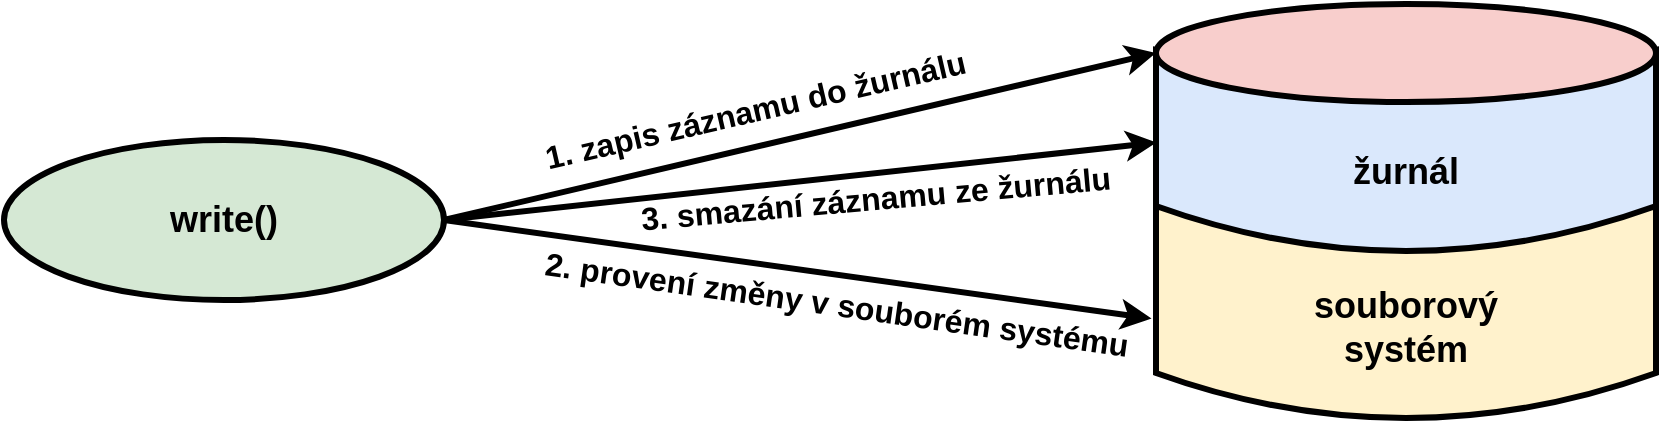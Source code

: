 <mxfile version="26.2.15">
  <diagram name="Page-1" id="hnb-dgsdLazNEUhqL7KP">
    <mxGraphModel dx="983" dy="580" grid="0" gridSize="10" guides="1" tooltips="1" connect="1" arrows="1" fold="1" page="1" pageScale="1" pageWidth="1169" pageHeight="827" math="0" shadow="0">
      <root>
        <mxCell id="0" />
        <mxCell id="1" parent="0" />
        <mxCell id="ixp1-Cj3Stt_EI4cemVe-1" value="&lt;font style=&quot;font-size: 18px;&quot;&gt;&lt;b style=&quot;&quot;&gt;write()&lt;/b&gt;&lt;/font&gt;" style="ellipse;whiteSpace=wrap;html=1;strokeWidth=3;fillColor=#d5e8d4;strokeColor=#000000;" parent="1" vertex="1">
          <mxGeometry x="90" y="360" width="220" height="80" as="geometry" />
        </mxCell>
        <mxCell id="ixp1-Cj3Stt_EI4cemVe-17" value="" style="endArrow=classic;html=1;rounded=0;exitX=1;exitY=0.5;exitDx=0;exitDy=0;entryX=0;entryY=0.5;entryDx=0;entryDy=0;strokeWidth=3;" parent="1" source="ixp1-Cj3Stt_EI4cemVe-1" target="ixp1-Cj3Stt_EI4cemVe-14" edge="1">
          <mxGeometry width="50" height="50" relative="1" as="geometry">
            <mxPoint x="430" y="330" as="sourcePoint" />
            <mxPoint x="480" y="280" as="targetPoint" />
          </mxGeometry>
        </mxCell>
        <mxCell id="ixp1-Cj3Stt_EI4cemVe-18" value="" style="endArrow=classic;html=1;rounded=0;entryX=0.579;entryY=0.001;entryDx=0;entryDy=0;strokeWidth=3;entryPerimeter=0;" parent="1" target="ixp1-Cj3Stt_EI4cemVe-13" edge="1">
          <mxGeometry width="50" height="50" relative="1" as="geometry">
            <mxPoint x="310" y="400" as="sourcePoint" />
            <mxPoint x="630" y="326" as="targetPoint" />
          </mxGeometry>
        </mxCell>
        <mxCell id="ixp1-Cj3Stt_EI4cemVe-19" value="" style="endArrow=classic;html=1;rounded=0;strokeWidth=3;entryX=0.469;entryY=-0.009;entryDx=0;entryDy=0;entryPerimeter=0;" parent="1" target="ixp1-Cj3Stt_EI4cemVe-15" edge="1">
          <mxGeometry width="50" height="50" relative="1" as="geometry">
            <mxPoint x="310" y="400" as="sourcePoint" />
            <mxPoint x="616" y="475" as="targetPoint" />
          </mxGeometry>
        </mxCell>
        <mxCell id="ixp1-Cj3Stt_EI4cemVe-21" value="&lt;b&gt;&lt;font style=&quot;font-size: 16px;&quot;&gt;2. provení změny v souborém systému&lt;/font&gt;&lt;/b&gt;" style="text;html=1;align=center;verticalAlign=middle;whiteSpace=wrap;rounded=0;rotation=8;" parent="1" vertex="1">
          <mxGeometry x="356.5" y="430.17" width="299.49" height="24" as="geometry" />
        </mxCell>
        <mxCell id="ixp1-Cj3Stt_EI4cemVe-22" value="&lt;b&gt;&lt;font style=&quot;font-size: 16px;&quot;&gt;1. zapis záznamu do žurnálu&lt;/font&gt;&lt;/b&gt;" style="text;html=1;align=left;verticalAlign=middle;whiteSpace=wrap;rounded=0;rotation=347;" parent="1" vertex="1">
          <mxGeometry x="354.94" y="323.37" width="291.04" height="27" as="geometry" />
        </mxCell>
        <mxCell id="ixp1-Cj3Stt_EI4cemVe-23" value="&lt;b&gt;&lt;font style=&quot;font-size: 16px;&quot;&gt;3. smazání záznamu ze žurnálu&lt;/font&gt;&lt;/b&gt;" style="text;html=1;align=center;verticalAlign=middle;whiteSpace=wrap;rounded=0;rotation=-5;" parent="1" vertex="1">
          <mxGeometry x="391" y="374" width="270" height="30" as="geometry" />
        </mxCell>
        <mxCell id="ixp1-Cj3Stt_EI4cemVe-13" value="" style="shape=dataStorage;whiteSpace=wrap;html=1;fixedSize=1;rotation=-90;size=12.5;fillColor=#dae8fc;strokeColor=#000000;strokeWidth=3;container=0;" parent="1" vertex="1">
          <mxGeometry x="736" y="245" width="110" height="250" as="geometry" />
        </mxCell>
        <mxCell id="ixp1-Cj3Stt_EI4cemVe-14" value="&lt;span style=&quot;color: rgba(0, 0, 0, 0); font-family: monospace; font-size: 0px; text-align: start; text-wrap-mode: nowrap;&quot;&gt;%3CmxGraphModel%3E%3Croot%3E%3CmxCell%20id%3D%220%22%2F%3E%3CmxCell%20id%3D%221%22%20parent%3D%220%22%2F%3E%3CmxCell%20id%3D%222%22%20value%3D%22%22%20style%3D%22endArrow%3Dnone%3Bhtml%3D1%3Brounded%3D0%3BentryX%3D0%3BentryY%3D0.5%3BentryDx%3D0%3BentryDy%3D0%3B%22%20edge%3D%221%22%20parent%3D%221%22%3E%3CmxGeometry%20width%3D%2250%22%20height%3D%2250%22%20relative%3D%221%22%20as%3D%22geometry%22%3E%3CmxPoint%20x%3D%22980%22%20y%3D%22400%22%20as%3D%22sourcePoint%22%2F%3E%3CmxPoint%20x%3D%22980%22%20y%3D%22310%22%20as%3D%22targetPoint%22%2F%3E%3C%2FmxGeometry%3E%3C%2FmxCell%3E%3C%2Froot%3E%3C%2FmxGraphModel%3E&lt;/span&gt;" style="ellipse;whiteSpace=wrap;html=1;fillColor=#f8cecc;strokeColor=#000000;strokeWidth=3;container=0;" parent="1" vertex="1">
          <mxGeometry x="666" y="292" width="250" height="49" as="geometry" />
        </mxCell>
        <mxCell id="ixp1-Cj3Stt_EI4cemVe-15" value="" style="shape=dataStorage;whiteSpace=wrap;html=1;fixedSize=1;rotation=-90;size=22.5;fillColor=#fff2cc;strokeColor=#000000;strokeWidth=3;container=0;" parent="1" vertex="1">
          <mxGeometry x="738" y="321" width="106" height="250" as="geometry" />
        </mxCell>
        <mxCell id="ixp1-Cj3Stt_EI4cemVe-25" value="&lt;b&gt;&lt;font style=&quot;font-size: 18px;&quot;&gt;souborový systém&lt;/font&gt;&lt;/b&gt;" style="text;html=1;align=center;verticalAlign=middle;whiteSpace=wrap;rounded=0;container=0;" parent="1" vertex="1">
          <mxGeometry x="728" y="433.03" width="126" height="42" as="geometry" />
        </mxCell>
        <mxCell id="ixp1-Cj3Stt_EI4cemVe-26" value="&lt;b&gt;&lt;font style=&quot;font-size: 18px;&quot;&gt;žurnál&lt;/font&gt;&lt;/b&gt;" style="text;html=1;align=center;verticalAlign=middle;whiteSpace=wrap;rounded=0;container=0;" parent="1" vertex="1">
          <mxGeometry x="728" y="355" width="126" height="42" as="geometry" />
        </mxCell>
      </root>
    </mxGraphModel>
  </diagram>
</mxfile>
